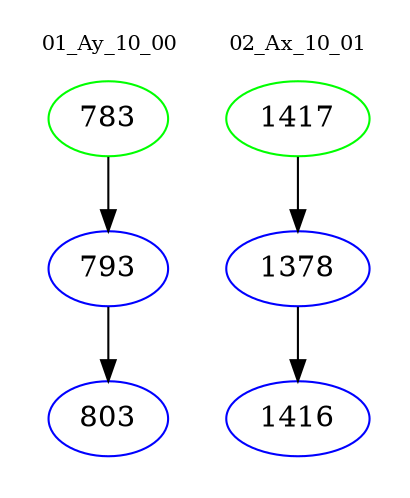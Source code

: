 digraph{
subgraph cluster_0 {
color = white
label = "01_Ay_10_00";
fontsize=10;
T0_783 [label="783", color="green"]
T0_783 -> T0_793 [color="black"]
T0_793 [label="793", color="blue"]
T0_793 -> T0_803 [color="black"]
T0_803 [label="803", color="blue"]
}
subgraph cluster_1 {
color = white
label = "02_Ax_10_01";
fontsize=10;
T1_1417 [label="1417", color="green"]
T1_1417 -> T1_1378 [color="black"]
T1_1378 [label="1378", color="blue"]
T1_1378 -> T1_1416 [color="black"]
T1_1416 [label="1416", color="blue"]
}
}

